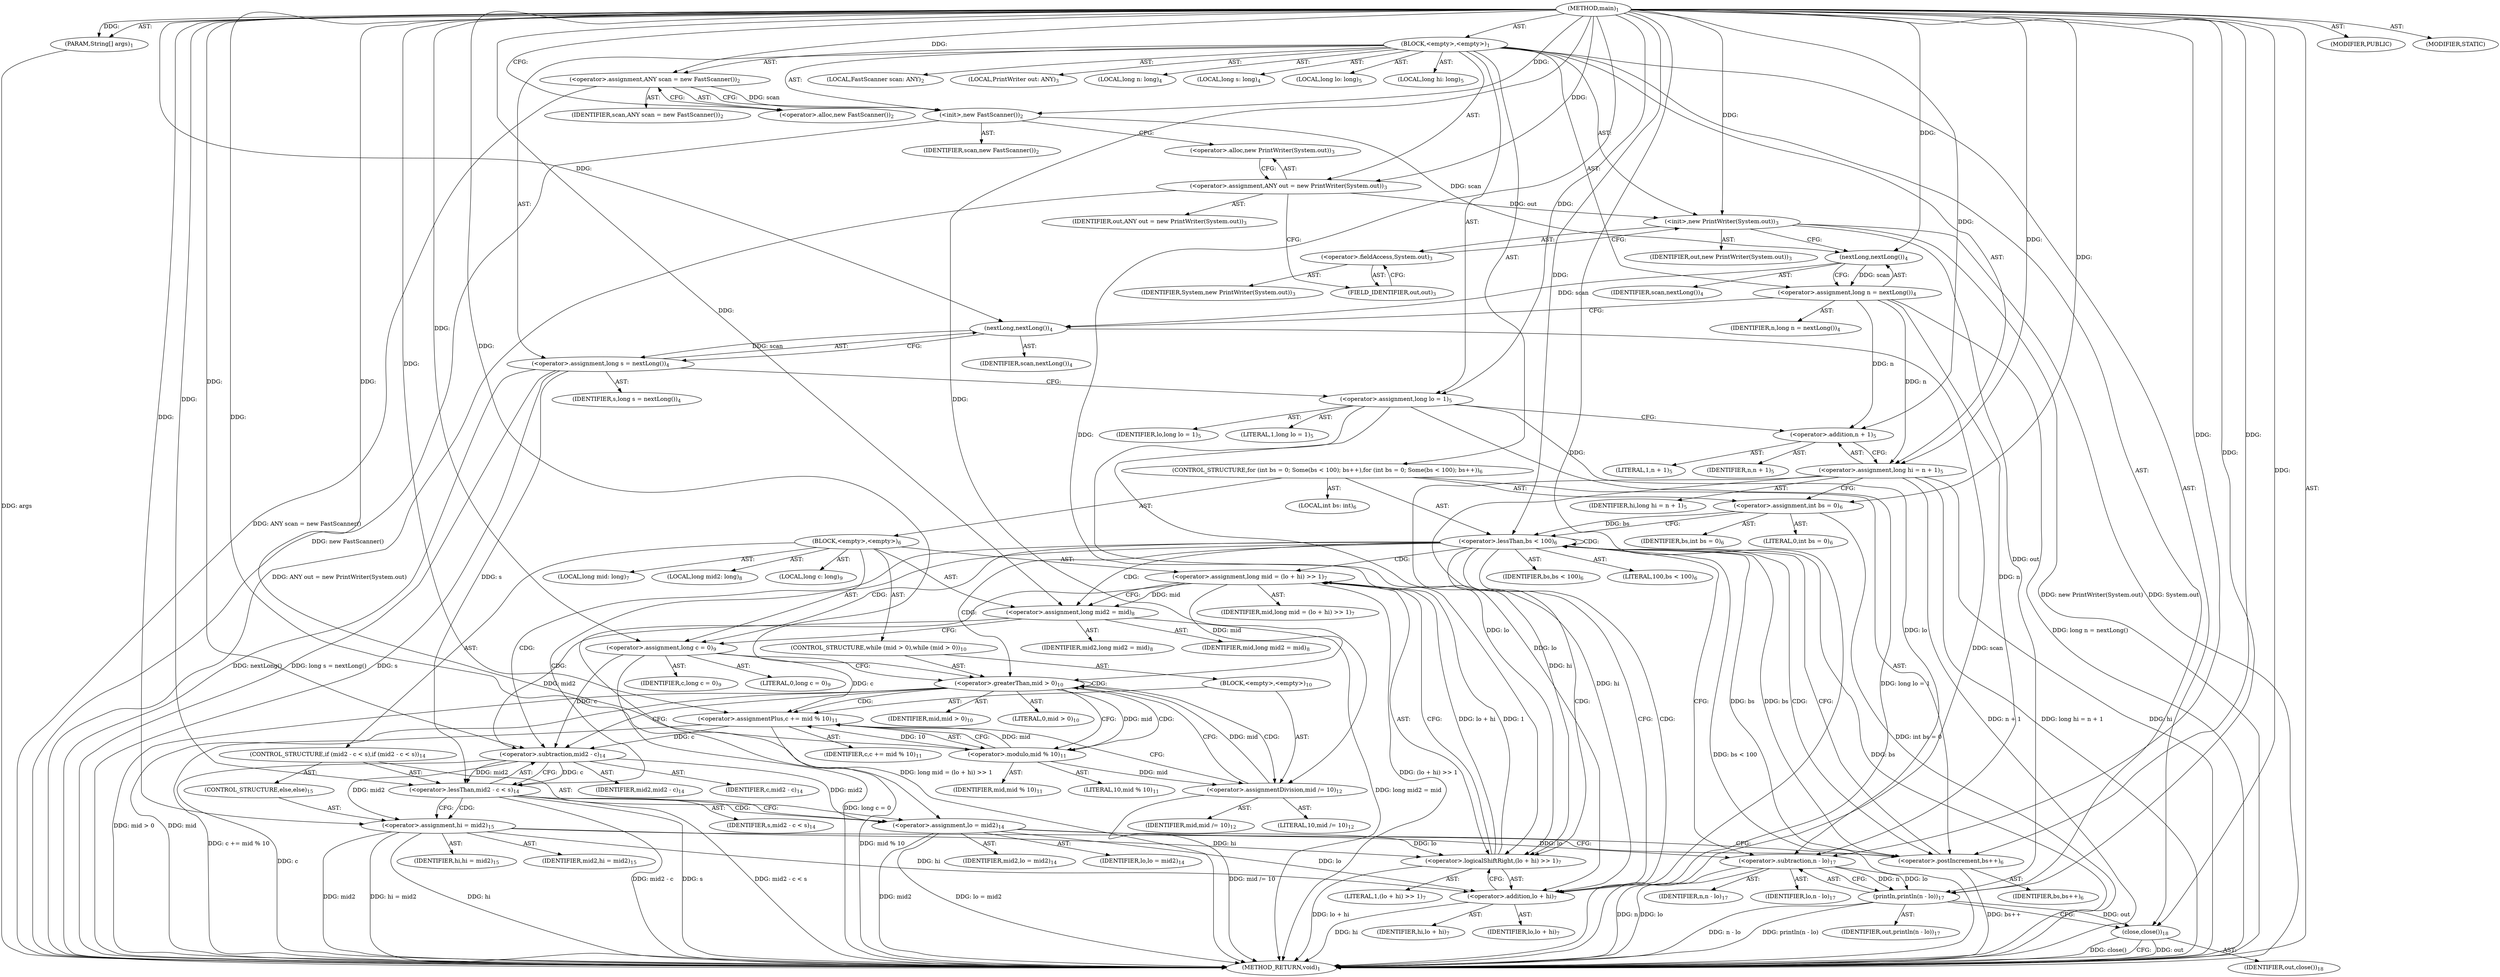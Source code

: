 digraph "main" {  
"21" [label = <(METHOD,main)<SUB>1</SUB>> ]
"22" [label = <(PARAM,String[] args)<SUB>1</SUB>> ]
"23" [label = <(BLOCK,&lt;empty&gt;,&lt;empty&gt;)<SUB>1</SUB>> ]
"4" [label = <(LOCAL,FastScanner scan: ANY)<SUB>2</SUB>> ]
"24" [label = <(&lt;operator&gt;.assignment,ANY scan = new FastScanner())<SUB>2</SUB>> ]
"25" [label = <(IDENTIFIER,scan,ANY scan = new FastScanner())<SUB>2</SUB>> ]
"26" [label = <(&lt;operator&gt;.alloc,new FastScanner())<SUB>2</SUB>> ]
"27" [label = <(&lt;init&gt;,new FastScanner())<SUB>2</SUB>> ]
"3" [label = <(IDENTIFIER,scan,new FastScanner())<SUB>2</SUB>> ]
"6" [label = <(LOCAL,PrintWriter out: ANY)<SUB>3</SUB>> ]
"28" [label = <(&lt;operator&gt;.assignment,ANY out = new PrintWriter(System.out))<SUB>3</SUB>> ]
"29" [label = <(IDENTIFIER,out,ANY out = new PrintWriter(System.out))<SUB>3</SUB>> ]
"30" [label = <(&lt;operator&gt;.alloc,new PrintWriter(System.out))<SUB>3</SUB>> ]
"31" [label = <(&lt;init&gt;,new PrintWriter(System.out))<SUB>3</SUB>> ]
"5" [label = <(IDENTIFIER,out,new PrintWriter(System.out))<SUB>3</SUB>> ]
"32" [label = <(&lt;operator&gt;.fieldAccess,System.out)<SUB>3</SUB>> ]
"33" [label = <(IDENTIFIER,System,new PrintWriter(System.out))<SUB>3</SUB>> ]
"34" [label = <(FIELD_IDENTIFIER,out,out)<SUB>3</SUB>> ]
"35" [label = <(LOCAL,long n: long)<SUB>4</SUB>> ]
"36" [label = <(LOCAL,long s: long)<SUB>4</SUB>> ]
"37" [label = <(&lt;operator&gt;.assignment,long n = nextLong())<SUB>4</SUB>> ]
"38" [label = <(IDENTIFIER,n,long n = nextLong())<SUB>4</SUB>> ]
"39" [label = <(nextLong,nextLong())<SUB>4</SUB>> ]
"40" [label = <(IDENTIFIER,scan,nextLong())<SUB>4</SUB>> ]
"41" [label = <(&lt;operator&gt;.assignment,long s = nextLong())<SUB>4</SUB>> ]
"42" [label = <(IDENTIFIER,s,long s = nextLong())<SUB>4</SUB>> ]
"43" [label = <(nextLong,nextLong())<SUB>4</SUB>> ]
"44" [label = <(IDENTIFIER,scan,nextLong())<SUB>4</SUB>> ]
"45" [label = <(LOCAL,long lo: long)<SUB>5</SUB>> ]
"46" [label = <(LOCAL,long hi: long)<SUB>5</SUB>> ]
"47" [label = <(&lt;operator&gt;.assignment,long lo = 1)<SUB>5</SUB>> ]
"48" [label = <(IDENTIFIER,lo,long lo = 1)<SUB>5</SUB>> ]
"49" [label = <(LITERAL,1,long lo = 1)<SUB>5</SUB>> ]
"50" [label = <(&lt;operator&gt;.assignment,long hi = n + 1)<SUB>5</SUB>> ]
"51" [label = <(IDENTIFIER,hi,long hi = n + 1)<SUB>5</SUB>> ]
"52" [label = <(&lt;operator&gt;.addition,n + 1)<SUB>5</SUB>> ]
"53" [label = <(IDENTIFIER,n,n + 1)<SUB>5</SUB>> ]
"54" [label = <(LITERAL,1,n + 1)<SUB>5</SUB>> ]
"55" [label = <(CONTROL_STRUCTURE,for (int bs = 0; Some(bs &lt; 100); bs++),for (int bs = 0; Some(bs &lt; 100); bs++))<SUB>6</SUB>> ]
"56" [label = <(LOCAL,int bs: int)<SUB>6</SUB>> ]
"57" [label = <(&lt;operator&gt;.assignment,int bs = 0)<SUB>6</SUB>> ]
"58" [label = <(IDENTIFIER,bs,int bs = 0)<SUB>6</SUB>> ]
"59" [label = <(LITERAL,0,int bs = 0)<SUB>6</SUB>> ]
"60" [label = <(&lt;operator&gt;.lessThan,bs &lt; 100)<SUB>6</SUB>> ]
"61" [label = <(IDENTIFIER,bs,bs &lt; 100)<SUB>6</SUB>> ]
"62" [label = <(LITERAL,100,bs &lt; 100)<SUB>6</SUB>> ]
"63" [label = <(&lt;operator&gt;.postIncrement,bs++)<SUB>6</SUB>> ]
"64" [label = <(IDENTIFIER,bs,bs++)<SUB>6</SUB>> ]
"65" [label = <(BLOCK,&lt;empty&gt;,&lt;empty&gt;)<SUB>6</SUB>> ]
"66" [label = <(LOCAL,long mid: long)<SUB>7</SUB>> ]
"67" [label = <(&lt;operator&gt;.assignment,long mid = (lo + hi) &gt;&gt; 1)<SUB>7</SUB>> ]
"68" [label = <(IDENTIFIER,mid,long mid = (lo + hi) &gt;&gt; 1)<SUB>7</SUB>> ]
"69" [label = <(&lt;operator&gt;.logicalShiftRight,(lo + hi) &gt;&gt; 1)<SUB>7</SUB>> ]
"70" [label = <(&lt;operator&gt;.addition,lo + hi)<SUB>7</SUB>> ]
"71" [label = <(IDENTIFIER,lo,lo + hi)<SUB>7</SUB>> ]
"72" [label = <(IDENTIFIER,hi,lo + hi)<SUB>7</SUB>> ]
"73" [label = <(LITERAL,1,(lo + hi) &gt;&gt; 1)<SUB>7</SUB>> ]
"74" [label = <(LOCAL,long mid2: long)<SUB>8</SUB>> ]
"75" [label = <(&lt;operator&gt;.assignment,long mid2 = mid)<SUB>8</SUB>> ]
"76" [label = <(IDENTIFIER,mid2,long mid2 = mid)<SUB>8</SUB>> ]
"77" [label = <(IDENTIFIER,mid,long mid2 = mid)<SUB>8</SUB>> ]
"78" [label = <(LOCAL,long c: long)<SUB>9</SUB>> ]
"79" [label = <(&lt;operator&gt;.assignment,long c = 0)<SUB>9</SUB>> ]
"80" [label = <(IDENTIFIER,c,long c = 0)<SUB>9</SUB>> ]
"81" [label = <(LITERAL,0,long c = 0)<SUB>9</SUB>> ]
"82" [label = <(CONTROL_STRUCTURE,while (mid &gt; 0),while (mid &gt; 0))<SUB>10</SUB>> ]
"83" [label = <(&lt;operator&gt;.greaterThan,mid &gt; 0)<SUB>10</SUB>> ]
"84" [label = <(IDENTIFIER,mid,mid &gt; 0)<SUB>10</SUB>> ]
"85" [label = <(LITERAL,0,mid &gt; 0)<SUB>10</SUB>> ]
"86" [label = <(BLOCK,&lt;empty&gt;,&lt;empty&gt;)<SUB>10</SUB>> ]
"87" [label = <(&lt;operator&gt;.assignmentPlus,c += mid % 10)<SUB>11</SUB>> ]
"88" [label = <(IDENTIFIER,c,c += mid % 10)<SUB>11</SUB>> ]
"89" [label = <(&lt;operator&gt;.modulo,mid % 10)<SUB>11</SUB>> ]
"90" [label = <(IDENTIFIER,mid,mid % 10)<SUB>11</SUB>> ]
"91" [label = <(LITERAL,10,mid % 10)<SUB>11</SUB>> ]
"92" [label = <(&lt;operator&gt;.assignmentDivision,mid /= 10)<SUB>12</SUB>> ]
"93" [label = <(IDENTIFIER,mid,mid /= 10)<SUB>12</SUB>> ]
"94" [label = <(LITERAL,10,mid /= 10)<SUB>12</SUB>> ]
"95" [label = <(CONTROL_STRUCTURE,if (mid2 - c &lt; s),if (mid2 - c &lt; s))<SUB>14</SUB>> ]
"96" [label = <(&lt;operator&gt;.lessThan,mid2 - c &lt; s)<SUB>14</SUB>> ]
"97" [label = <(&lt;operator&gt;.subtraction,mid2 - c)<SUB>14</SUB>> ]
"98" [label = <(IDENTIFIER,mid2,mid2 - c)<SUB>14</SUB>> ]
"99" [label = <(IDENTIFIER,c,mid2 - c)<SUB>14</SUB>> ]
"100" [label = <(IDENTIFIER,s,mid2 - c &lt; s)<SUB>14</SUB>> ]
"101" [label = <(&lt;operator&gt;.assignment,lo = mid2)<SUB>14</SUB>> ]
"102" [label = <(IDENTIFIER,lo,lo = mid2)<SUB>14</SUB>> ]
"103" [label = <(IDENTIFIER,mid2,lo = mid2)<SUB>14</SUB>> ]
"104" [label = <(CONTROL_STRUCTURE,else,else)<SUB>15</SUB>> ]
"105" [label = <(&lt;operator&gt;.assignment,hi = mid2)<SUB>15</SUB>> ]
"106" [label = <(IDENTIFIER,hi,hi = mid2)<SUB>15</SUB>> ]
"107" [label = <(IDENTIFIER,mid2,hi = mid2)<SUB>15</SUB>> ]
"108" [label = <(println,println(n - lo))<SUB>17</SUB>> ]
"109" [label = <(IDENTIFIER,out,println(n - lo))<SUB>17</SUB>> ]
"110" [label = <(&lt;operator&gt;.subtraction,n - lo)<SUB>17</SUB>> ]
"111" [label = <(IDENTIFIER,n,n - lo)<SUB>17</SUB>> ]
"112" [label = <(IDENTIFIER,lo,n - lo)<SUB>17</SUB>> ]
"113" [label = <(close,close())<SUB>18</SUB>> ]
"114" [label = <(IDENTIFIER,out,close())<SUB>18</SUB>> ]
"115" [label = <(MODIFIER,PUBLIC)> ]
"116" [label = <(MODIFIER,STATIC)> ]
"117" [label = <(METHOD_RETURN,void)<SUB>1</SUB>> ]
  "21" -> "22"  [ label = "AST: "] 
  "21" -> "23"  [ label = "AST: "] 
  "21" -> "115"  [ label = "AST: "] 
  "21" -> "116"  [ label = "AST: "] 
  "21" -> "117"  [ label = "AST: "] 
  "23" -> "4"  [ label = "AST: "] 
  "23" -> "24"  [ label = "AST: "] 
  "23" -> "27"  [ label = "AST: "] 
  "23" -> "6"  [ label = "AST: "] 
  "23" -> "28"  [ label = "AST: "] 
  "23" -> "31"  [ label = "AST: "] 
  "23" -> "35"  [ label = "AST: "] 
  "23" -> "36"  [ label = "AST: "] 
  "23" -> "37"  [ label = "AST: "] 
  "23" -> "41"  [ label = "AST: "] 
  "23" -> "45"  [ label = "AST: "] 
  "23" -> "46"  [ label = "AST: "] 
  "23" -> "47"  [ label = "AST: "] 
  "23" -> "50"  [ label = "AST: "] 
  "23" -> "55"  [ label = "AST: "] 
  "23" -> "108"  [ label = "AST: "] 
  "23" -> "113"  [ label = "AST: "] 
  "24" -> "25"  [ label = "AST: "] 
  "24" -> "26"  [ label = "AST: "] 
  "27" -> "3"  [ label = "AST: "] 
  "28" -> "29"  [ label = "AST: "] 
  "28" -> "30"  [ label = "AST: "] 
  "31" -> "5"  [ label = "AST: "] 
  "31" -> "32"  [ label = "AST: "] 
  "32" -> "33"  [ label = "AST: "] 
  "32" -> "34"  [ label = "AST: "] 
  "37" -> "38"  [ label = "AST: "] 
  "37" -> "39"  [ label = "AST: "] 
  "39" -> "40"  [ label = "AST: "] 
  "41" -> "42"  [ label = "AST: "] 
  "41" -> "43"  [ label = "AST: "] 
  "43" -> "44"  [ label = "AST: "] 
  "47" -> "48"  [ label = "AST: "] 
  "47" -> "49"  [ label = "AST: "] 
  "50" -> "51"  [ label = "AST: "] 
  "50" -> "52"  [ label = "AST: "] 
  "52" -> "53"  [ label = "AST: "] 
  "52" -> "54"  [ label = "AST: "] 
  "55" -> "56"  [ label = "AST: "] 
  "55" -> "57"  [ label = "AST: "] 
  "55" -> "60"  [ label = "AST: "] 
  "55" -> "63"  [ label = "AST: "] 
  "55" -> "65"  [ label = "AST: "] 
  "57" -> "58"  [ label = "AST: "] 
  "57" -> "59"  [ label = "AST: "] 
  "60" -> "61"  [ label = "AST: "] 
  "60" -> "62"  [ label = "AST: "] 
  "63" -> "64"  [ label = "AST: "] 
  "65" -> "66"  [ label = "AST: "] 
  "65" -> "67"  [ label = "AST: "] 
  "65" -> "74"  [ label = "AST: "] 
  "65" -> "75"  [ label = "AST: "] 
  "65" -> "78"  [ label = "AST: "] 
  "65" -> "79"  [ label = "AST: "] 
  "65" -> "82"  [ label = "AST: "] 
  "65" -> "95"  [ label = "AST: "] 
  "67" -> "68"  [ label = "AST: "] 
  "67" -> "69"  [ label = "AST: "] 
  "69" -> "70"  [ label = "AST: "] 
  "69" -> "73"  [ label = "AST: "] 
  "70" -> "71"  [ label = "AST: "] 
  "70" -> "72"  [ label = "AST: "] 
  "75" -> "76"  [ label = "AST: "] 
  "75" -> "77"  [ label = "AST: "] 
  "79" -> "80"  [ label = "AST: "] 
  "79" -> "81"  [ label = "AST: "] 
  "82" -> "83"  [ label = "AST: "] 
  "82" -> "86"  [ label = "AST: "] 
  "83" -> "84"  [ label = "AST: "] 
  "83" -> "85"  [ label = "AST: "] 
  "86" -> "87"  [ label = "AST: "] 
  "86" -> "92"  [ label = "AST: "] 
  "87" -> "88"  [ label = "AST: "] 
  "87" -> "89"  [ label = "AST: "] 
  "89" -> "90"  [ label = "AST: "] 
  "89" -> "91"  [ label = "AST: "] 
  "92" -> "93"  [ label = "AST: "] 
  "92" -> "94"  [ label = "AST: "] 
  "95" -> "96"  [ label = "AST: "] 
  "95" -> "101"  [ label = "AST: "] 
  "95" -> "104"  [ label = "AST: "] 
  "96" -> "97"  [ label = "AST: "] 
  "96" -> "100"  [ label = "AST: "] 
  "97" -> "98"  [ label = "AST: "] 
  "97" -> "99"  [ label = "AST: "] 
  "101" -> "102"  [ label = "AST: "] 
  "101" -> "103"  [ label = "AST: "] 
  "104" -> "105"  [ label = "AST: "] 
  "105" -> "106"  [ label = "AST: "] 
  "105" -> "107"  [ label = "AST: "] 
  "108" -> "109"  [ label = "AST: "] 
  "108" -> "110"  [ label = "AST: "] 
  "110" -> "111"  [ label = "AST: "] 
  "110" -> "112"  [ label = "AST: "] 
  "113" -> "114"  [ label = "AST: "] 
  "24" -> "27"  [ label = "CFG: "] 
  "27" -> "30"  [ label = "CFG: "] 
  "28" -> "34"  [ label = "CFG: "] 
  "31" -> "39"  [ label = "CFG: "] 
  "37" -> "43"  [ label = "CFG: "] 
  "41" -> "47"  [ label = "CFG: "] 
  "47" -> "52"  [ label = "CFG: "] 
  "50" -> "57"  [ label = "CFG: "] 
  "108" -> "113"  [ label = "CFG: "] 
  "113" -> "117"  [ label = "CFG: "] 
  "26" -> "24"  [ label = "CFG: "] 
  "30" -> "28"  [ label = "CFG: "] 
  "32" -> "31"  [ label = "CFG: "] 
  "39" -> "37"  [ label = "CFG: "] 
  "43" -> "41"  [ label = "CFG: "] 
  "52" -> "50"  [ label = "CFG: "] 
  "57" -> "60"  [ label = "CFG: "] 
  "60" -> "70"  [ label = "CFG: "] 
  "60" -> "110"  [ label = "CFG: "] 
  "63" -> "60"  [ label = "CFG: "] 
  "110" -> "108"  [ label = "CFG: "] 
  "34" -> "32"  [ label = "CFG: "] 
  "67" -> "75"  [ label = "CFG: "] 
  "75" -> "79"  [ label = "CFG: "] 
  "79" -> "83"  [ label = "CFG: "] 
  "69" -> "67"  [ label = "CFG: "] 
  "83" -> "89"  [ label = "CFG: "] 
  "83" -> "97"  [ label = "CFG: "] 
  "96" -> "101"  [ label = "CFG: "] 
  "96" -> "105"  [ label = "CFG: "] 
  "101" -> "63"  [ label = "CFG: "] 
  "70" -> "69"  [ label = "CFG: "] 
  "87" -> "92"  [ label = "CFG: "] 
  "92" -> "83"  [ label = "CFG: "] 
  "97" -> "96"  [ label = "CFG: "] 
  "105" -> "63"  [ label = "CFG: "] 
  "89" -> "87"  [ label = "CFG: "] 
  "21" -> "26"  [ label = "CFG: "] 
  "22" -> "117"  [ label = "DDG: args"] 
  "24" -> "117"  [ label = "DDG: ANY scan = new FastScanner()"] 
  "27" -> "117"  [ label = "DDG: new FastScanner()"] 
  "28" -> "117"  [ label = "DDG: ANY out = new PrintWriter(System.out)"] 
  "31" -> "117"  [ label = "DDG: System.out"] 
  "31" -> "117"  [ label = "DDG: new PrintWriter(System.out)"] 
  "37" -> "117"  [ label = "DDG: long n = nextLong()"] 
  "41" -> "117"  [ label = "DDG: s"] 
  "43" -> "117"  [ label = "DDG: scan"] 
  "41" -> "117"  [ label = "DDG: nextLong()"] 
  "41" -> "117"  [ label = "DDG: long s = nextLong()"] 
  "47" -> "117"  [ label = "DDG: long lo = 1"] 
  "50" -> "117"  [ label = "DDG: hi"] 
  "50" -> "117"  [ label = "DDG: n + 1"] 
  "50" -> "117"  [ label = "DDG: long hi = n + 1"] 
  "57" -> "117"  [ label = "DDG: int bs = 0"] 
  "60" -> "117"  [ label = "DDG: bs"] 
  "60" -> "117"  [ label = "DDG: bs &lt; 100"] 
  "110" -> "117"  [ label = "DDG: n"] 
  "110" -> "117"  [ label = "DDG: lo"] 
  "108" -> "117"  [ label = "DDG: n - lo"] 
  "108" -> "117"  [ label = "DDG: println(n - lo)"] 
  "113" -> "117"  [ label = "DDG: out"] 
  "113" -> "117"  [ label = "DDG: close()"] 
  "70" -> "117"  [ label = "DDG: hi"] 
  "69" -> "117"  [ label = "DDG: lo + hi"] 
  "67" -> "117"  [ label = "DDG: (lo + hi) &gt;&gt; 1"] 
  "67" -> "117"  [ label = "DDG: long mid = (lo + hi) &gt;&gt; 1"] 
  "75" -> "117"  [ label = "DDG: long mid2 = mid"] 
  "79" -> "117"  [ label = "DDG: long c = 0"] 
  "83" -> "117"  [ label = "DDG: mid"] 
  "83" -> "117"  [ label = "DDG: mid &gt; 0"] 
  "97" -> "117"  [ label = "DDG: c"] 
  "96" -> "117"  [ label = "DDG: mid2 - c"] 
  "96" -> "117"  [ label = "DDG: s"] 
  "96" -> "117"  [ label = "DDG: mid2 - c &lt; s"] 
  "105" -> "117"  [ label = "DDG: hi"] 
  "105" -> "117"  [ label = "DDG: mid2"] 
  "105" -> "117"  [ label = "DDG: hi = mid2"] 
  "101" -> "117"  [ label = "DDG: mid2"] 
  "101" -> "117"  [ label = "DDG: lo = mid2"] 
  "63" -> "117"  [ label = "DDG: bs++"] 
  "87" -> "117"  [ label = "DDG: mid % 10"] 
  "87" -> "117"  [ label = "DDG: c += mid % 10"] 
  "92" -> "117"  [ label = "DDG: mid /= 10"] 
  "21" -> "22"  [ label = "DDG: "] 
  "21" -> "24"  [ label = "DDG: "] 
  "21" -> "28"  [ label = "DDG: "] 
  "39" -> "37"  [ label = "DDG: scan"] 
  "43" -> "41"  [ label = "DDG: scan"] 
  "21" -> "47"  [ label = "DDG: "] 
  "37" -> "50"  [ label = "DDG: n"] 
  "21" -> "50"  [ label = "DDG: "] 
  "24" -> "27"  [ label = "DDG: scan"] 
  "21" -> "27"  [ label = "DDG: "] 
  "28" -> "31"  [ label = "DDG: out"] 
  "21" -> "31"  [ label = "DDG: "] 
  "21" -> "57"  [ label = "DDG: "] 
  "31" -> "108"  [ label = "DDG: out"] 
  "21" -> "108"  [ label = "DDG: "] 
  "110" -> "108"  [ label = "DDG: n"] 
  "110" -> "108"  [ label = "DDG: lo"] 
  "108" -> "113"  [ label = "DDG: out"] 
  "21" -> "113"  [ label = "DDG: "] 
  "27" -> "39"  [ label = "DDG: scan"] 
  "21" -> "39"  [ label = "DDG: "] 
  "39" -> "43"  [ label = "DDG: scan"] 
  "21" -> "43"  [ label = "DDG: "] 
  "37" -> "52"  [ label = "DDG: n"] 
  "21" -> "52"  [ label = "DDG: "] 
  "57" -> "60"  [ label = "DDG: bs"] 
  "63" -> "60"  [ label = "DDG: bs"] 
  "21" -> "60"  [ label = "DDG: "] 
  "60" -> "63"  [ label = "DDG: bs"] 
  "21" -> "63"  [ label = "DDG: "] 
  "69" -> "67"  [ label = "DDG: lo + hi"] 
  "69" -> "67"  [ label = "DDG: 1"] 
  "67" -> "75"  [ label = "DDG: mid"] 
  "21" -> "75"  [ label = "DDG: "] 
  "21" -> "79"  [ label = "DDG: "] 
  "21" -> "110"  [ label = "DDG: "] 
  "37" -> "110"  [ label = "DDG: n"] 
  "47" -> "110"  [ label = "DDG: lo"] 
  "101" -> "110"  [ label = "DDG: lo"] 
  "97" -> "101"  [ label = "DDG: mid2"] 
  "21" -> "101"  [ label = "DDG: "] 
  "47" -> "69"  [ label = "DDG: lo"] 
  "101" -> "69"  [ label = "DDG: lo"] 
  "21" -> "69"  [ label = "DDG: "] 
  "50" -> "69"  [ label = "DDG: hi"] 
  "105" -> "69"  [ label = "DDG: hi"] 
  "92" -> "83"  [ label = "DDG: mid"] 
  "21" -> "83"  [ label = "DDG: "] 
  "67" -> "83"  [ label = "DDG: mid"] 
  "89" -> "87"  [ label = "DDG: mid"] 
  "89" -> "87"  [ label = "DDG: 10"] 
  "21" -> "92"  [ label = "DDG: "] 
  "97" -> "96"  [ label = "DDG: mid2"] 
  "97" -> "96"  [ label = "DDG: c"] 
  "41" -> "96"  [ label = "DDG: s"] 
  "21" -> "96"  [ label = "DDG: "] 
  "97" -> "105"  [ label = "DDG: mid2"] 
  "21" -> "105"  [ label = "DDG: "] 
  "47" -> "70"  [ label = "DDG: lo"] 
  "101" -> "70"  [ label = "DDG: lo"] 
  "21" -> "70"  [ label = "DDG: "] 
  "50" -> "70"  [ label = "DDG: hi"] 
  "105" -> "70"  [ label = "DDG: hi"] 
  "79" -> "87"  [ label = "DDG: c"] 
  "21" -> "87"  [ label = "DDG: "] 
  "89" -> "92"  [ label = "DDG: mid"] 
  "75" -> "97"  [ label = "DDG: mid2"] 
  "21" -> "97"  [ label = "DDG: "] 
  "79" -> "97"  [ label = "DDG: c"] 
  "87" -> "97"  [ label = "DDG: c"] 
  "83" -> "89"  [ label = "DDG: mid"] 
  "21" -> "89"  [ label = "DDG: "] 
  "60" -> "60"  [ label = "CDG: "] 
  "60" -> "96"  [ label = "CDG: "] 
  "60" -> "83"  [ label = "CDG: "] 
  "60" -> "75"  [ label = "CDG: "] 
  "60" -> "69"  [ label = "CDG: "] 
  "60" -> "67"  [ label = "CDG: "] 
  "60" -> "70"  [ label = "CDG: "] 
  "60" -> "63"  [ label = "CDG: "] 
  "60" -> "97"  [ label = "CDG: "] 
  "60" -> "79"  [ label = "CDG: "] 
  "83" -> "83"  [ label = "CDG: "] 
  "83" -> "89"  [ label = "CDG: "] 
  "83" -> "92"  [ label = "CDG: "] 
  "83" -> "87"  [ label = "CDG: "] 
  "96" -> "105"  [ label = "CDG: "] 
  "96" -> "101"  [ label = "CDG: "] 
}
